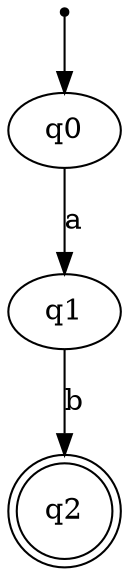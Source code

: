 digraph {
	inic[shape=point];
	inic->q0;
	q0->q1[label="a"];
	q1->q2[label="b"];
	q2[shape=doublecircle];

}